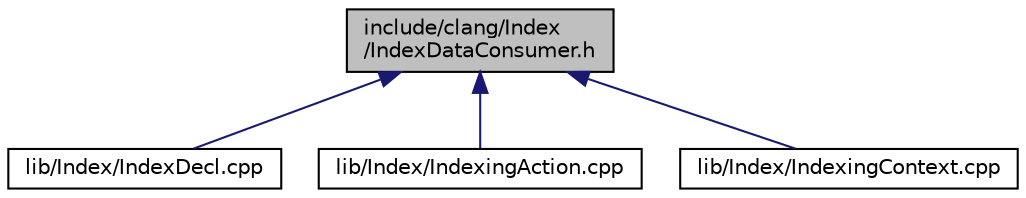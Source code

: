 digraph "include/clang/Index/IndexDataConsumer.h"
{
 // LATEX_PDF_SIZE
  bgcolor="transparent";
  edge [fontname="Helvetica",fontsize="10",labelfontname="Helvetica",labelfontsize="10"];
  node [fontname="Helvetica",fontsize="10",shape=record];
  Node1 [label="include/clang/Index\l/IndexDataConsumer.h",height=0.2,width=0.4,color="black", fillcolor="grey75", style="filled", fontcolor="black",tooltip=" "];
  Node1 -> Node2 [dir="back",color="midnightblue",fontsize="10",style="solid",fontname="Helvetica"];
  Node2 [label="lib/Index/IndexDecl.cpp",height=0.2,width=0.4,color="black",URL="$IndexDecl_8cpp.html",tooltip=" "];
  Node1 -> Node3 [dir="back",color="midnightblue",fontsize="10",style="solid",fontname="Helvetica"];
  Node3 [label="lib/Index/IndexingAction.cpp",height=0.2,width=0.4,color="black",URL="$IndexingAction_8cpp.html",tooltip=" "];
  Node1 -> Node4 [dir="back",color="midnightblue",fontsize="10",style="solid",fontname="Helvetica"];
  Node4 [label="lib/Index/IndexingContext.cpp",height=0.2,width=0.4,color="black",URL="$IndexingContext_8cpp.html",tooltip=" "];
}
